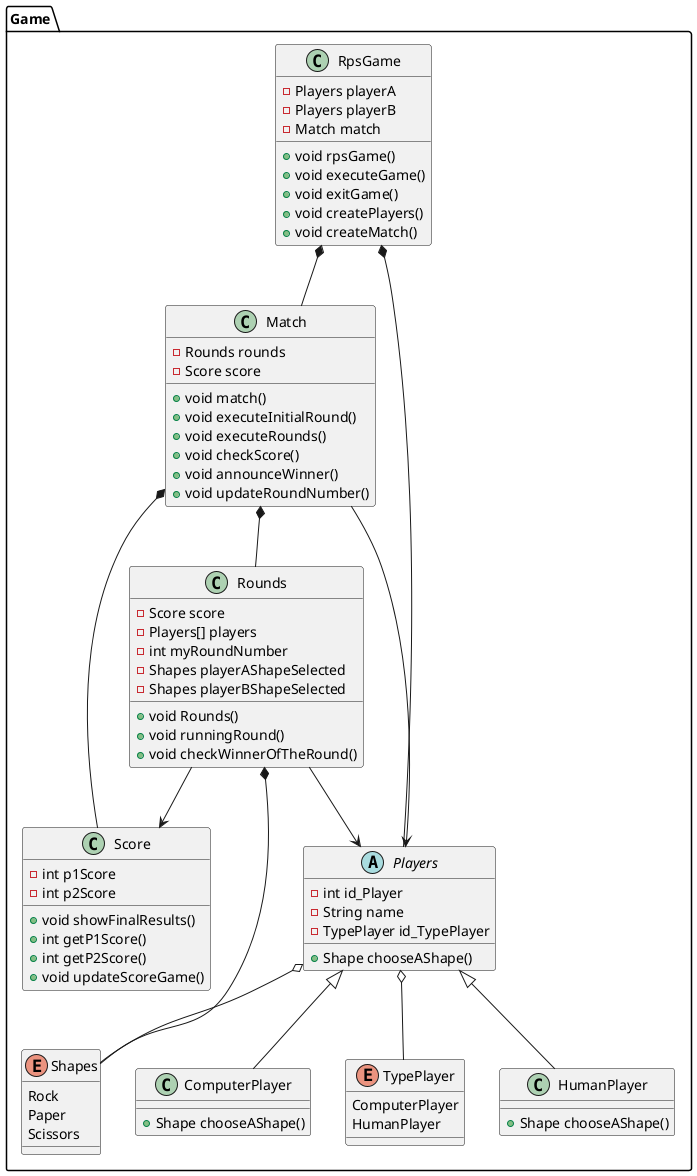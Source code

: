 @startuml ClassDiagram

Package Game {
    abstract class Players{
        - int id_Player
        - String name
        - TypePlayer id_TypePlayer
        + Shape chooseAShape()
    }
    class HumanPlayer{
        + Shape chooseAShape()
    }
    class ComputerPlayer{
        + Shape chooseAShape()
    }
    class Score{
        - int p1Score
        - int p2Score
        + void showFinalResults()
        + int getP1Score()
        + int getP2Score()
        + void updateScoreGame()
    }
    class Rounds{
        - Score score
        - Players[] players
        - int myRoundNumber
        - Shapes playerAShapeSelected
        - Shapes playerBShapeSelected
        + void Rounds()
        + void runningRound()
        + void checkWinnerOfTheRound()
    }

    class Match{
        - Rounds rounds
        - Score score
        + void match()
        + void executeInitialRound()
        + void executeRounds()
        + void checkScore()
        + void announceWinner()
        + void updateRoundNumber()
    }

    class RpsGame{

        - Players playerA
        - Players playerB
        - Match match

        + void rpsGame()
        + void executeGame()
        + void exitGame()
        + void createPlayers()
        + void createMatch()
    }

    enum Shapes{
        Rock
        Paper
        Scissors
    }

    enum TypePlayer {
        ComputerPlayer
        HumanPlayer
    }

    RpsGame *-- Players
    RpsGame *-- Match

    Players o-- Shapes
    Players o-- TypePlayer
    Match --> Players
    Players <|-- HumanPlayer
    Players <|-- ComputerPlayer
    Rounds --> Players

    Rounds --> Score
    Rounds *-- Shapes
    Match *-- Rounds
    Match *-- Score

}
@enduml